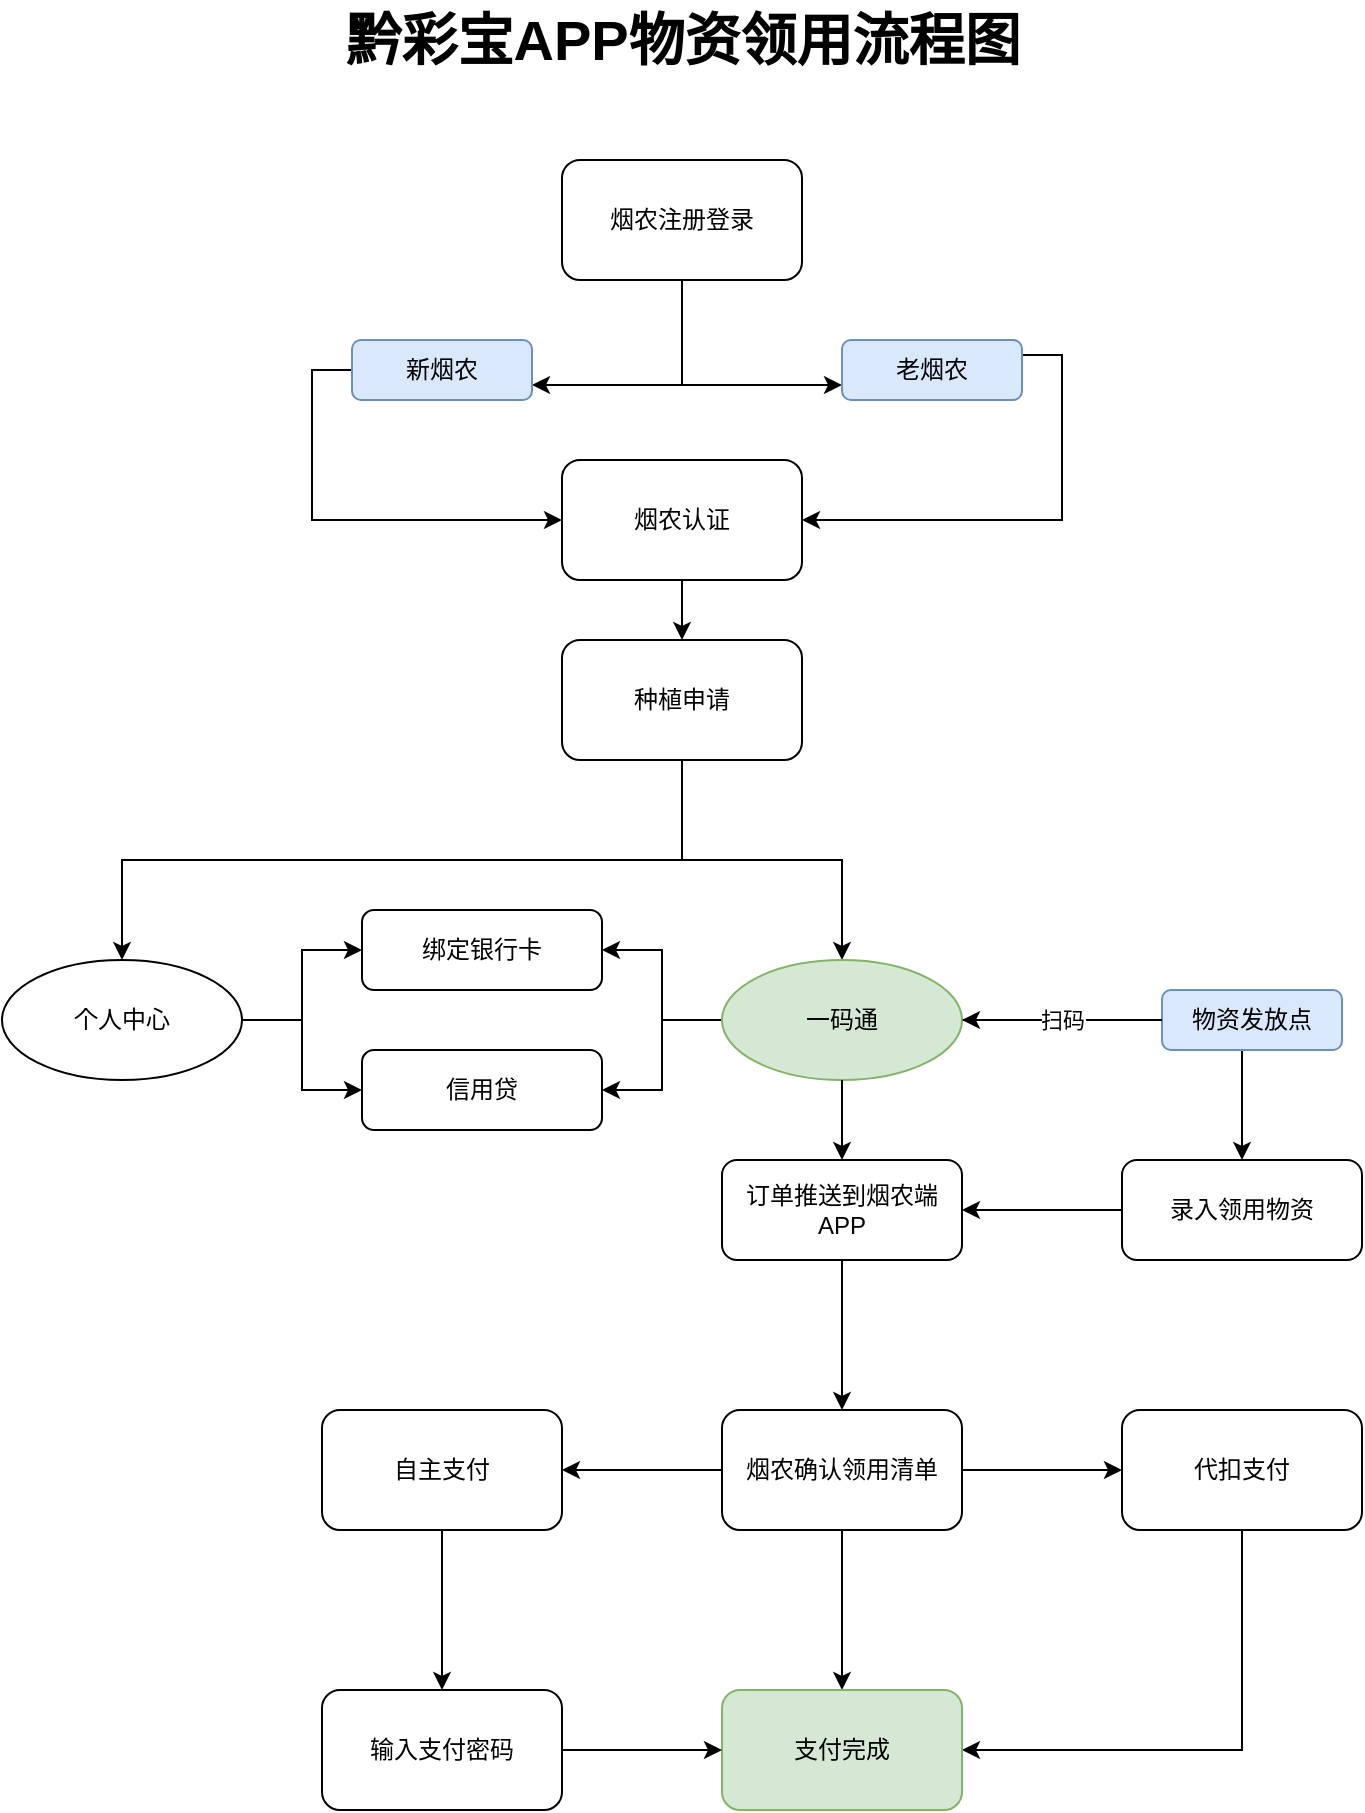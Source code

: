 <mxfile version="15.8.2" type="github">
  <diagram id="MXhL_ZPksuKvxgmQYvZs" name="Page-1">
    <mxGraphModel dx="1727" dy="944" grid="1" gridSize="10" guides="1" tooltips="1" connect="1" arrows="1" fold="1" page="1" pageScale="1" pageWidth="827" pageHeight="1000" math="0" shadow="0">
      <root>
        <mxCell id="0" />
        <mxCell id="1" parent="0" />
        <mxCell id="VtNJsF8LmNqBL-XvD5dC-78" style="edgeStyle=orthogonalEdgeStyle;rounded=0;orthogonalLoop=1;jettySize=auto;html=1;exitX=0.5;exitY=1;exitDx=0;exitDy=0;entryX=1;entryY=0.75;entryDx=0;entryDy=0;" edge="1" parent="1" source="VtNJsF8LmNqBL-XvD5dC-1" target="VtNJsF8LmNqBL-XvD5dC-11">
          <mxGeometry relative="1" as="geometry" />
        </mxCell>
        <mxCell id="VtNJsF8LmNqBL-XvD5dC-79" style="edgeStyle=orthogonalEdgeStyle;rounded=0;orthogonalLoop=1;jettySize=auto;html=1;exitX=0.5;exitY=1;exitDx=0;exitDy=0;entryX=0;entryY=0.75;entryDx=0;entryDy=0;" edge="1" parent="1" source="VtNJsF8LmNqBL-XvD5dC-1" target="VtNJsF8LmNqBL-XvD5dC-12">
          <mxGeometry relative="1" as="geometry" />
        </mxCell>
        <mxCell id="VtNJsF8LmNqBL-XvD5dC-1" value="烟农注册登录" style="rounded=1;whiteSpace=wrap;html=1;" vertex="1" parent="1">
          <mxGeometry x="350" y="110" width="120" height="60" as="geometry" />
        </mxCell>
        <mxCell id="VtNJsF8LmNqBL-XvD5dC-46" style="edgeStyle=orthogonalEdgeStyle;rounded=0;orthogonalLoop=1;jettySize=auto;html=1;exitX=0.5;exitY=1;exitDx=0;exitDy=0;entryX=0.5;entryY=0;entryDx=0;entryDy=0;" edge="1" parent="1" source="VtNJsF8LmNqBL-XvD5dC-3" target="VtNJsF8LmNqBL-XvD5dC-40">
          <mxGeometry relative="1" as="geometry" />
        </mxCell>
        <mxCell id="VtNJsF8LmNqBL-XvD5dC-47" style="edgeStyle=orthogonalEdgeStyle;rounded=0;orthogonalLoop=1;jettySize=auto;html=1;exitX=0.5;exitY=1;exitDx=0;exitDy=0;" edge="1" parent="1" source="VtNJsF8LmNqBL-XvD5dC-3" target="VtNJsF8LmNqBL-XvD5dC-31">
          <mxGeometry relative="1" as="geometry" />
        </mxCell>
        <mxCell id="VtNJsF8LmNqBL-XvD5dC-3" value="种植申请" style="rounded=1;whiteSpace=wrap;html=1;" vertex="1" parent="1">
          <mxGeometry x="350" y="350" width="120" height="60" as="geometry" />
        </mxCell>
        <mxCell id="VtNJsF8LmNqBL-XvD5dC-85" style="edgeStyle=orthogonalEdgeStyle;rounded=0;orthogonalLoop=1;jettySize=auto;html=1;exitX=0;exitY=0.5;exitDx=0;exitDy=0;entryX=0;entryY=0.5;entryDx=0;entryDy=0;" edge="1" parent="1" source="VtNJsF8LmNqBL-XvD5dC-11" target="VtNJsF8LmNqBL-XvD5dC-22">
          <mxGeometry relative="1" as="geometry" />
        </mxCell>
        <mxCell id="VtNJsF8LmNqBL-XvD5dC-11" value="新烟农" style="rounded=1;whiteSpace=wrap;html=1;align=center;fillColor=#dae8fc;strokeColor=#6c8ebf;" vertex="1" parent="1">
          <mxGeometry x="245" y="200" width="90" height="30" as="geometry" />
        </mxCell>
        <mxCell id="VtNJsF8LmNqBL-XvD5dC-82" style="edgeStyle=orthogonalEdgeStyle;rounded=0;orthogonalLoop=1;jettySize=auto;html=1;exitX=1;exitY=0.25;exitDx=0;exitDy=0;entryX=1;entryY=0.5;entryDx=0;entryDy=0;" edge="1" parent="1" source="VtNJsF8LmNqBL-XvD5dC-12" target="VtNJsF8LmNqBL-XvD5dC-22">
          <mxGeometry relative="1" as="geometry" />
        </mxCell>
        <mxCell id="VtNJsF8LmNqBL-XvD5dC-12" value="老烟农" style="rounded=1;whiteSpace=wrap;html=1;fillColor=#dae8fc;strokeColor=#6c8ebf;" vertex="1" parent="1">
          <mxGeometry x="490" y="200" width="90" height="30" as="geometry" />
        </mxCell>
        <mxCell id="VtNJsF8LmNqBL-XvD5dC-86" style="edgeStyle=orthogonalEdgeStyle;rounded=0;orthogonalLoop=1;jettySize=auto;html=1;exitX=0.5;exitY=1;exitDx=0;exitDy=0;" edge="1" parent="1" source="VtNJsF8LmNqBL-XvD5dC-22" target="VtNJsF8LmNqBL-XvD5dC-3">
          <mxGeometry relative="1" as="geometry" />
        </mxCell>
        <mxCell id="VtNJsF8LmNqBL-XvD5dC-22" value="烟农认证" style="rounded=1;whiteSpace=wrap;html=1;align=center;" vertex="1" parent="1">
          <mxGeometry x="350" y="260" width="120" height="60" as="geometry" />
        </mxCell>
        <mxCell id="VtNJsF8LmNqBL-XvD5dC-34" value="" style="edgeStyle=orthogonalEdgeStyle;rounded=0;orthogonalLoop=1;jettySize=auto;html=1;" edge="1" parent="1" source="VtNJsF8LmNqBL-XvD5dC-31" target="VtNJsF8LmNqBL-XvD5dC-33">
          <mxGeometry relative="1" as="geometry" />
        </mxCell>
        <mxCell id="VtNJsF8LmNqBL-XvD5dC-36" value="" style="edgeStyle=orthogonalEdgeStyle;rounded=0;orthogonalLoop=1;jettySize=auto;html=1;" edge="1" parent="1" source="VtNJsF8LmNqBL-XvD5dC-31" target="VtNJsF8LmNqBL-XvD5dC-35">
          <mxGeometry relative="1" as="geometry" />
        </mxCell>
        <mxCell id="VtNJsF8LmNqBL-XvD5dC-53" value="" style="edgeStyle=orthogonalEdgeStyle;rounded=0;orthogonalLoop=1;jettySize=auto;html=1;" edge="1" parent="1" source="VtNJsF8LmNqBL-XvD5dC-31" target="VtNJsF8LmNqBL-XvD5dC-52">
          <mxGeometry relative="1" as="geometry" />
        </mxCell>
        <mxCell id="VtNJsF8LmNqBL-XvD5dC-31" value="一码通" style="ellipse;whiteSpace=wrap;html=1;rounded=1;fillColor=#d5e8d4;strokeColor=#82b366;" vertex="1" parent="1">
          <mxGeometry x="430" y="510" width="120" height="60" as="geometry" />
        </mxCell>
        <mxCell id="VtNJsF8LmNqBL-XvD5dC-33" value="信用贷" style="whiteSpace=wrap;html=1;rounded=1;" vertex="1" parent="1">
          <mxGeometry x="250" y="555" width="120" height="40" as="geometry" />
        </mxCell>
        <mxCell id="VtNJsF8LmNqBL-XvD5dC-35" value="绑定银行卡" style="whiteSpace=wrap;html=1;rounded=1;" vertex="1" parent="1">
          <mxGeometry x="250" y="485" width="120" height="40" as="geometry" />
        </mxCell>
        <mxCell id="VtNJsF8LmNqBL-XvD5dC-44" style="edgeStyle=orthogonalEdgeStyle;rounded=0;orthogonalLoop=1;jettySize=auto;html=1;exitX=1;exitY=0.5;exitDx=0;exitDy=0;" edge="1" parent="1" source="VtNJsF8LmNqBL-XvD5dC-40" target="VtNJsF8LmNqBL-XvD5dC-35">
          <mxGeometry relative="1" as="geometry" />
        </mxCell>
        <mxCell id="VtNJsF8LmNqBL-XvD5dC-45" style="edgeStyle=orthogonalEdgeStyle;rounded=0;orthogonalLoop=1;jettySize=auto;html=1;exitX=1;exitY=0.5;exitDx=0;exitDy=0;" edge="1" parent="1" source="VtNJsF8LmNqBL-XvD5dC-40" target="VtNJsF8LmNqBL-XvD5dC-33">
          <mxGeometry relative="1" as="geometry" />
        </mxCell>
        <mxCell id="VtNJsF8LmNqBL-XvD5dC-40" value="个人中心" style="ellipse;whiteSpace=wrap;html=1;rounded=1;" vertex="1" parent="1">
          <mxGeometry x="70" y="510" width="120" height="60" as="geometry" />
        </mxCell>
        <mxCell id="VtNJsF8LmNqBL-XvD5dC-49" value="物资发放点" style="rounded=1;whiteSpace=wrap;html=1;fillColor=#dae8fc;strokeColor=#6c8ebf;" vertex="1" parent="1">
          <mxGeometry x="650" y="525" width="90" height="30" as="geometry" />
        </mxCell>
        <mxCell id="VtNJsF8LmNqBL-XvD5dC-50" value="" style="endArrow=classic;html=1;rounded=0;exitX=0;exitY=0.5;exitDx=0;exitDy=0;" edge="1" parent="1" source="VtNJsF8LmNqBL-XvD5dC-49" target="VtNJsF8LmNqBL-XvD5dC-31">
          <mxGeometry relative="1" as="geometry">
            <mxPoint x="220" y="560" as="sourcePoint" />
            <mxPoint x="320" y="560" as="targetPoint" />
            <Array as="points">
              <mxPoint x="600" y="540" />
            </Array>
          </mxGeometry>
        </mxCell>
        <mxCell id="VtNJsF8LmNqBL-XvD5dC-51" value="扫码" style="edgeLabel;resizable=0;html=1;align=center;verticalAlign=middle;" connectable="0" vertex="1" parent="VtNJsF8LmNqBL-XvD5dC-50">
          <mxGeometry relative="1" as="geometry" />
        </mxCell>
        <mxCell id="VtNJsF8LmNqBL-XvD5dC-55" value="" style="edgeStyle=orthogonalEdgeStyle;rounded=0;orthogonalLoop=1;jettySize=auto;html=1;" edge="1" parent="1" source="VtNJsF8LmNqBL-XvD5dC-31" target="VtNJsF8LmNqBL-XvD5dC-54">
          <mxGeometry relative="1" as="geometry" />
        </mxCell>
        <mxCell id="VtNJsF8LmNqBL-XvD5dC-56" style="edgeStyle=orthogonalEdgeStyle;rounded=0;orthogonalLoop=1;jettySize=auto;html=1;exitX=0;exitY=0.5;exitDx=0;exitDy=0;entryX=1;entryY=0.5;entryDx=0;entryDy=0;" edge="1" parent="1" source="VtNJsF8LmNqBL-XvD5dC-52" target="VtNJsF8LmNqBL-XvD5dC-54">
          <mxGeometry relative="1" as="geometry" />
        </mxCell>
        <mxCell id="VtNJsF8LmNqBL-XvD5dC-52" value="录入领用物资" style="whiteSpace=wrap;html=1;rounded=1;" vertex="1" parent="1">
          <mxGeometry x="630" y="610" width="120" height="50" as="geometry" />
        </mxCell>
        <mxCell id="VtNJsF8LmNqBL-XvD5dC-61" value="" style="edgeStyle=orthogonalEdgeStyle;rounded=0;orthogonalLoop=1;jettySize=auto;html=1;" edge="1" parent="1" source="VtNJsF8LmNqBL-XvD5dC-54" target="VtNJsF8LmNqBL-XvD5dC-60">
          <mxGeometry relative="1" as="geometry" />
        </mxCell>
        <mxCell id="VtNJsF8LmNqBL-XvD5dC-54" value="订单推送到烟农端APP" style="whiteSpace=wrap;html=1;rounded=1;" vertex="1" parent="1">
          <mxGeometry x="430" y="610" width="120" height="50" as="geometry" />
        </mxCell>
        <mxCell id="VtNJsF8LmNqBL-XvD5dC-63" value="" style="edgeStyle=orthogonalEdgeStyle;rounded=0;orthogonalLoop=1;jettySize=auto;html=1;" edge="1" parent="1" source="VtNJsF8LmNqBL-XvD5dC-60" target="VtNJsF8LmNqBL-XvD5dC-62">
          <mxGeometry relative="1" as="geometry" />
        </mxCell>
        <mxCell id="VtNJsF8LmNqBL-XvD5dC-65" value="" style="edgeStyle=orthogonalEdgeStyle;rounded=0;orthogonalLoop=1;jettySize=auto;html=1;" edge="1" parent="1" source="VtNJsF8LmNqBL-XvD5dC-60" target="VtNJsF8LmNqBL-XvD5dC-64">
          <mxGeometry relative="1" as="geometry" />
        </mxCell>
        <mxCell id="VtNJsF8LmNqBL-XvD5dC-67" value="" style="edgeStyle=orthogonalEdgeStyle;rounded=0;orthogonalLoop=1;jettySize=auto;html=1;" edge="1" parent="1" source="VtNJsF8LmNqBL-XvD5dC-60" target="VtNJsF8LmNqBL-XvD5dC-66">
          <mxGeometry relative="1" as="geometry" />
        </mxCell>
        <mxCell id="VtNJsF8LmNqBL-XvD5dC-60" value="烟农确认领用清单" style="whiteSpace=wrap;html=1;rounded=1;" vertex="1" parent="1">
          <mxGeometry x="430" y="735" width="120" height="60" as="geometry" />
        </mxCell>
        <mxCell id="VtNJsF8LmNqBL-XvD5dC-69" value="" style="edgeStyle=orthogonalEdgeStyle;rounded=0;orthogonalLoop=1;jettySize=auto;html=1;" edge="1" parent="1" source="VtNJsF8LmNqBL-XvD5dC-62" target="VtNJsF8LmNqBL-XvD5dC-68">
          <mxGeometry relative="1" as="geometry" />
        </mxCell>
        <mxCell id="VtNJsF8LmNqBL-XvD5dC-62" value="自主支付" style="whiteSpace=wrap;html=1;rounded=1;" vertex="1" parent="1">
          <mxGeometry x="230" y="735" width="120" height="60" as="geometry" />
        </mxCell>
        <mxCell id="VtNJsF8LmNqBL-XvD5dC-71" style="edgeStyle=orthogonalEdgeStyle;rounded=0;orthogonalLoop=1;jettySize=auto;html=1;exitX=0.5;exitY=1;exitDx=0;exitDy=0;" edge="1" parent="1" source="VtNJsF8LmNqBL-XvD5dC-64" target="VtNJsF8LmNqBL-XvD5dC-66">
          <mxGeometry relative="1" as="geometry">
            <Array as="points">
              <mxPoint x="690" y="905" />
            </Array>
          </mxGeometry>
        </mxCell>
        <mxCell id="VtNJsF8LmNqBL-XvD5dC-64" value="代扣支付" style="whiteSpace=wrap;html=1;rounded=1;" vertex="1" parent="1">
          <mxGeometry x="630" y="735" width="120" height="60" as="geometry" />
        </mxCell>
        <mxCell id="VtNJsF8LmNqBL-XvD5dC-66" value="支付完成" style="whiteSpace=wrap;html=1;rounded=1;fillColor=#d5e8d4;strokeColor=#82b366;" vertex="1" parent="1">
          <mxGeometry x="430" y="875" width="120" height="60" as="geometry" />
        </mxCell>
        <mxCell id="VtNJsF8LmNqBL-XvD5dC-70" style="edgeStyle=orthogonalEdgeStyle;rounded=0;orthogonalLoop=1;jettySize=auto;html=1;exitX=1;exitY=0.5;exitDx=0;exitDy=0;" edge="1" parent="1" source="VtNJsF8LmNqBL-XvD5dC-68" target="VtNJsF8LmNqBL-XvD5dC-66">
          <mxGeometry relative="1" as="geometry" />
        </mxCell>
        <mxCell id="VtNJsF8LmNqBL-XvD5dC-68" value="输入支付密码" style="whiteSpace=wrap;html=1;rounded=1;" vertex="1" parent="1">
          <mxGeometry x="230" y="875" width="120" height="60" as="geometry" />
        </mxCell>
        <mxCell id="VtNJsF8LmNqBL-XvD5dC-87" value="黔彩宝APP物资领用流程图" style="text;html=1;resizable=0;autosize=1;align=center;verticalAlign=middle;points=[];fillColor=none;strokeColor=none;rounded=0;fontStyle=1;fontSize=28;" vertex="1" parent="1">
          <mxGeometry x="235" y="30" width="350" height="40" as="geometry" />
        </mxCell>
      </root>
    </mxGraphModel>
  </diagram>
</mxfile>
